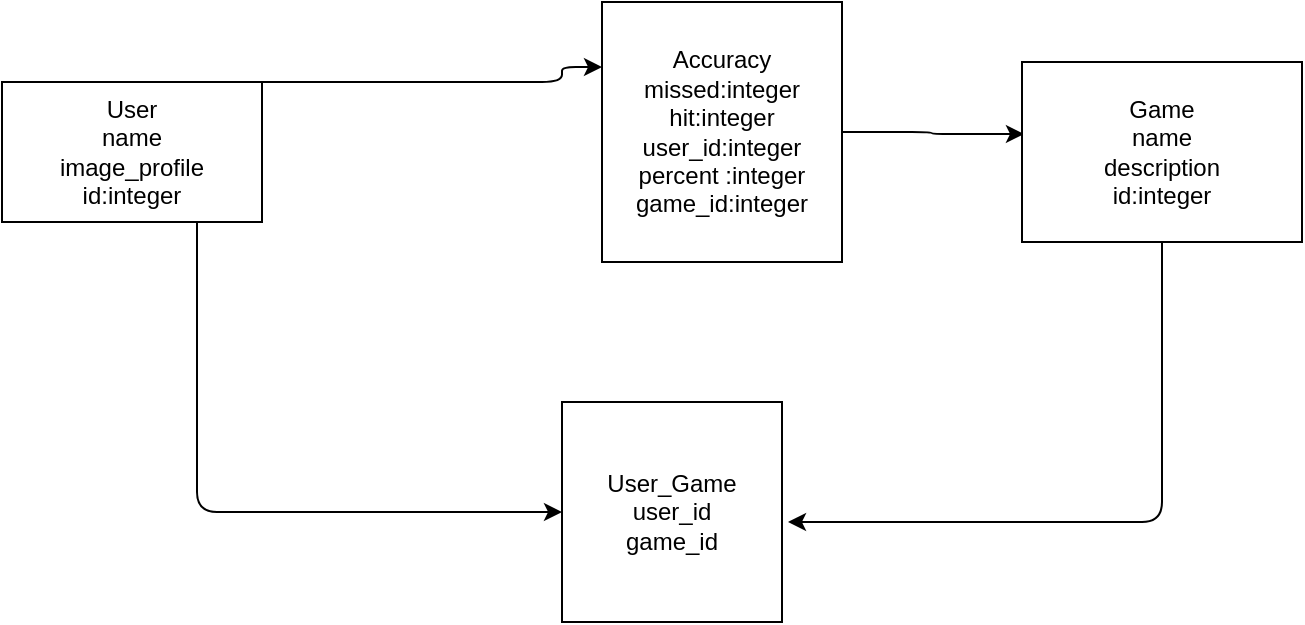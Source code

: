 <mxfile>
    <diagram id="Rxo2oslZmJ2QnC6qgLjG" name="Page-1">
        <mxGraphModel dx="728" dy="680" grid="1" gridSize="10" guides="1" tooltips="1" connect="1" arrows="1" fold="1" page="1" pageScale="1" pageWidth="850" pageHeight="1100" math="0" shadow="0">
            <root>
                <mxCell id="0"/>
                <mxCell id="1" parent="0"/>
                <mxCell id="12" style="edgeStyle=orthogonalEdgeStyle;html=1;exitX=1;exitY=0;exitDx=0;exitDy=0;entryX=0;entryY=0.25;entryDx=0;entryDy=0;" edge="1" parent="1" source="2" target="3">
                    <mxGeometry relative="1" as="geometry">
                        <Array as="points">
                            <mxPoint x="280" y="70"/>
                        </Array>
                    </mxGeometry>
                </mxCell>
                <mxCell id="14" style="edgeStyle=orthogonalEdgeStyle;html=1;exitX=0.75;exitY=1;exitDx=0;exitDy=0;entryX=0;entryY=0.5;entryDx=0;entryDy=0;" edge="1" parent="1" source="2" target="9">
                    <mxGeometry relative="1" as="geometry"/>
                </mxCell>
                <mxCell id="2" value="User&lt;br&gt;name&lt;br&gt;image_profile&lt;br&gt;id:integer" style="rounded=0;whiteSpace=wrap;html=1;" vertex="1" parent="1">
                    <mxGeometry y="70" width="130" height="70" as="geometry"/>
                </mxCell>
                <mxCell id="13" style="edgeStyle=orthogonalEdgeStyle;html=1;entryX=0.007;entryY=0.4;entryDx=0;entryDy=0;entryPerimeter=0;" edge="1" parent="1" source="3" target="4">
                    <mxGeometry relative="1" as="geometry"/>
                </mxCell>
                <mxCell id="3" value="Accuracy&lt;br&gt;missed:integer&lt;br&gt;hit:integer&lt;br&gt;user_id:integer&lt;br&gt;percent :integer&lt;br&gt;game_id:integer" style="rounded=0;whiteSpace=wrap;html=1;" vertex="1" parent="1">
                    <mxGeometry x="300" y="30" width="120" height="130" as="geometry"/>
                </mxCell>
                <mxCell id="15" style="edgeStyle=orthogonalEdgeStyle;html=1;" edge="1" parent="1" source="4">
                    <mxGeometry relative="1" as="geometry">
                        <mxPoint x="393" y="290" as="targetPoint"/>
                        <Array as="points">
                            <mxPoint x="580" y="290"/>
                            <mxPoint x="393" y="290"/>
                        </Array>
                    </mxGeometry>
                </mxCell>
                <mxCell id="4" value="Game&lt;br&gt;name&lt;br&gt;description&lt;br&gt;id:integer" style="rounded=0;whiteSpace=wrap;html=1;" vertex="1" parent="1">
                    <mxGeometry x="510" y="60" width="140" height="90" as="geometry"/>
                </mxCell>
                <mxCell id="9" value="User_Game&lt;br&gt;user_id&lt;br&gt;game_id" style="whiteSpace=wrap;html=1;aspect=fixed;" vertex="1" parent="1">
                    <mxGeometry x="280" y="230" width="110" height="110" as="geometry"/>
                </mxCell>
            </root>
        </mxGraphModel>
    </diagram>
</mxfile>